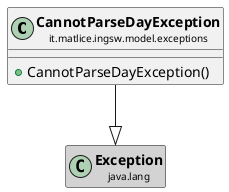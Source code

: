 @startuml

skinparam svgLinkTarget _parent
skinparam linetype ortho
set namespaceSeparator none
class "<b><size:14>CannotParseDayException</b>\n<size:10>it.matlice.ingsw.model.exceptions" as it.matlice.ingsw.model.exceptions.CannotParseDayException  [[../../../../../it/matlice/ingsw/model/exceptions/CannotParseDayException.html{it.matlice.ingsw.model.exceptions.CannotParseDayException}]] {
+CannotParseDayException()
}


class "<b><size:14>Exception</b>\n<size:10>java.lang" as java.lang.Exception  #lightgrey {
}

hide java.lang.Exception fields
hide java.lang.Exception methods

it.matlice.ingsw.model.exceptions.CannotParseDayException --|> java.lang.Exception


@enduml
